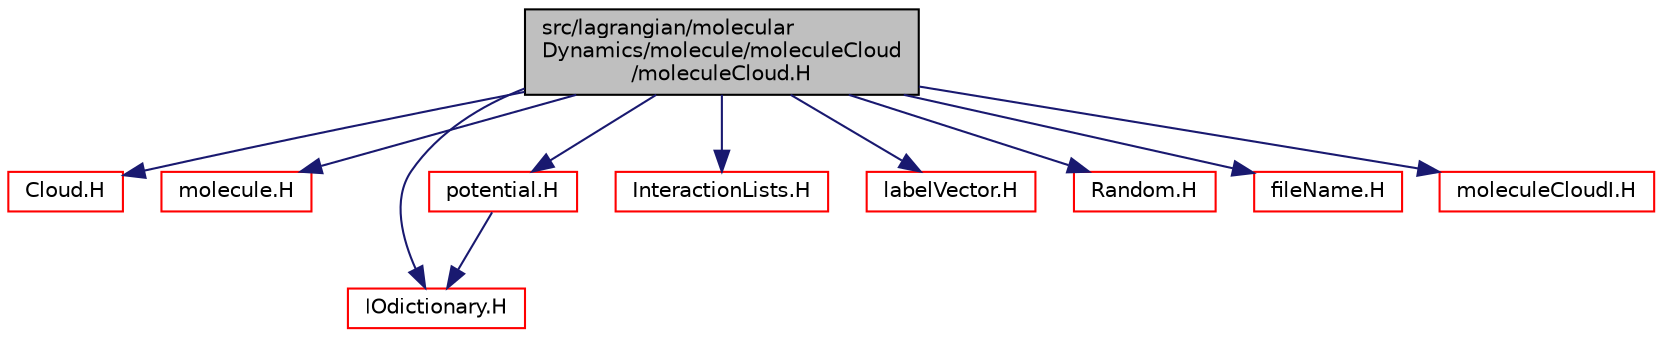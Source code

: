 digraph "src/lagrangian/molecularDynamics/molecule/moleculeCloud/moleculeCloud.H"
{
  bgcolor="transparent";
  edge [fontname="Helvetica",fontsize="10",labelfontname="Helvetica",labelfontsize="10"];
  node [fontname="Helvetica",fontsize="10",shape=record];
  Node1 [label="src/lagrangian/molecular\lDynamics/molecule/moleculeCloud\l/moleculeCloud.H",height=0.2,width=0.4,color="black", fillcolor="grey75", style="filled", fontcolor="black"];
  Node1 -> Node2 [color="midnightblue",fontsize="10",style="solid",fontname="Helvetica"];
  Node2 [label="Cloud.H",height=0.2,width=0.4,color="red",URL="$a06463.html"];
  Node1 -> Node3 [color="midnightblue",fontsize="10",style="solid",fontname="Helvetica"];
  Node3 [label="molecule.H",height=0.2,width=0.4,color="red",URL="$a07018.html"];
  Node1 -> Node4 [color="midnightblue",fontsize="10",style="solid",fontname="Helvetica"];
  Node4 [label="IOdictionary.H",height=0.2,width=0.4,color="red",URL="$a07884.html"];
  Node1 -> Node5 [color="midnightblue",fontsize="10",style="solid",fontname="Helvetica"];
  Node5 [label="potential.H",height=0.2,width=0.4,color="red",URL="$a07066.html"];
  Node5 -> Node4 [color="midnightblue",fontsize="10",style="solid",fontname="Helvetica"];
  Node1 -> Node6 [color="midnightblue",fontsize="10",style="solid",fontname="Helvetica"];
  Node6 [label="InteractionLists.H",height=0.2,width=0.4,color="red",URL="$a06469.html"];
  Node1 -> Node7 [color="midnightblue",fontsize="10",style="solid",fontname="Helvetica"];
  Node7 [label="labelVector.H",height=0.2,width=0.4,color="red",URL="$a09186.html"];
  Node1 -> Node8 [color="midnightblue",fontsize="10",style="solid",fontname="Helvetica"];
  Node8 [label="Random.H",height=0.2,width=0.4,color="red",URL="$a09049.html"];
  Node1 -> Node9 [color="midnightblue",fontsize="10",style="solid",fontname="Helvetica"];
  Node9 [label="fileName.H",height=0.2,width=0.4,color="red",URL="$a09108.html"];
  Node1 -> Node10 [color="midnightblue",fontsize="10",style="solid",fontname="Helvetica"];
  Node10 [label="moleculeCloudI.H",height=0.2,width=0.4,color="red",URL="$a07023.html"];
}
